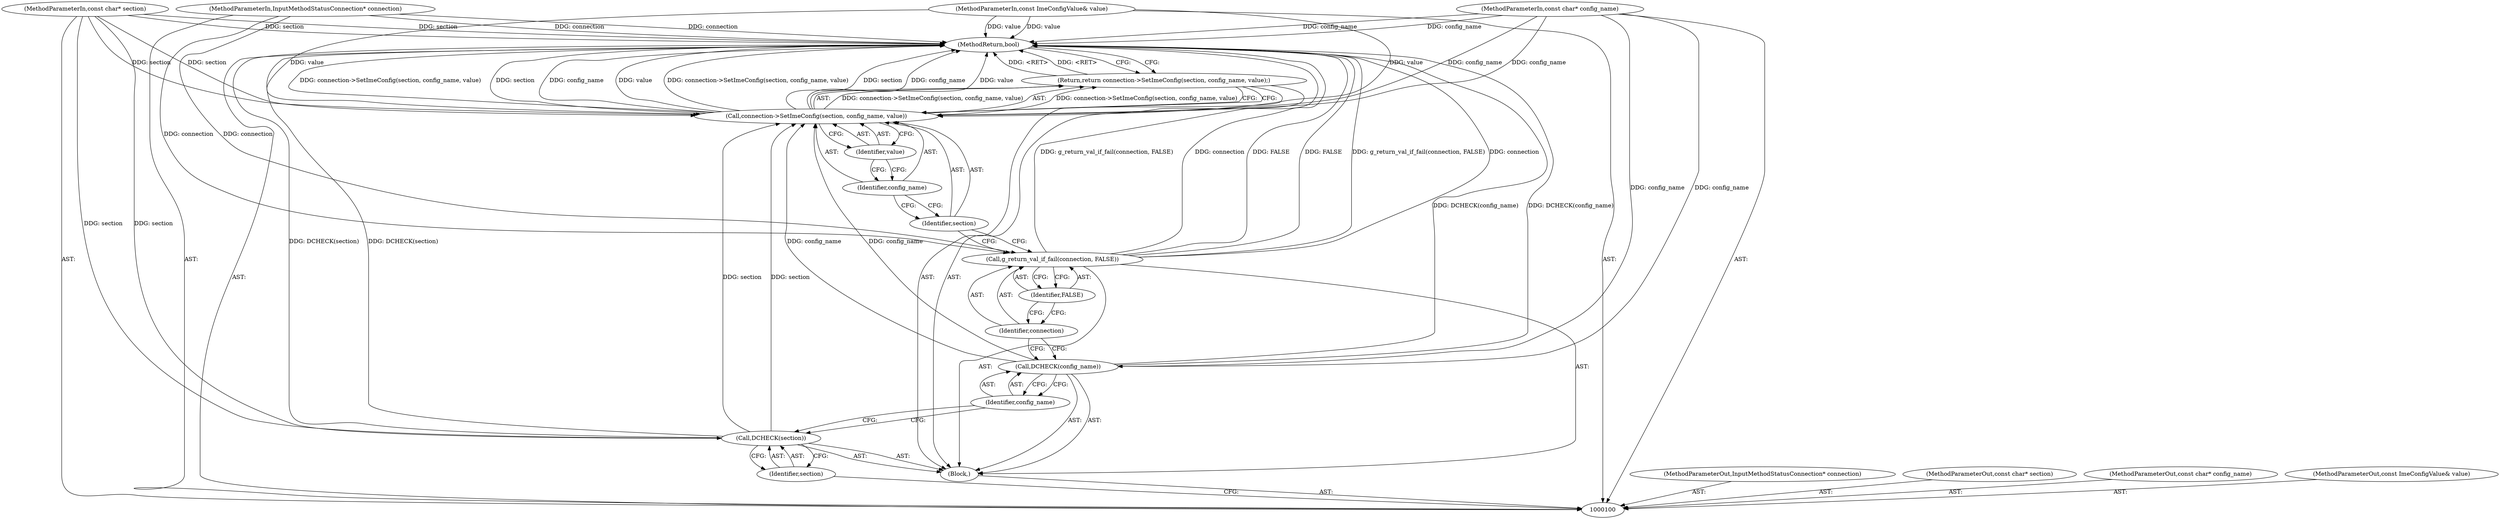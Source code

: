 digraph "1_Chrome_dc7b094a338c6c521f918f478e993f0f74bbea0d_50" {
"1000118" [label="(MethodReturn,bool)"];
"1000101" [label="(MethodParameterIn,InputMethodStatusConnection* connection)"];
"1000141" [label="(MethodParameterOut,InputMethodStatusConnection* connection)"];
"1000102" [label="(MethodParameterIn,const char* section)"];
"1000142" [label="(MethodParameterOut,const char* section)"];
"1000103" [label="(MethodParameterIn,const char* config_name)"];
"1000143" [label="(MethodParameterOut,const char* config_name)"];
"1000104" [label="(MethodParameterIn,const ImeConfigValue& value)"];
"1000144" [label="(MethodParameterOut,const ImeConfigValue& value)"];
"1000105" [label="(Block,)"];
"1000106" [label="(Call,DCHECK(section))"];
"1000107" [label="(Identifier,section)"];
"1000108" [label="(Call,DCHECK(config_name))"];
"1000109" [label="(Identifier,config_name)"];
"1000110" [label="(Call,g_return_val_if_fail(connection, FALSE))"];
"1000111" [label="(Identifier,connection)"];
"1000112" [label="(Identifier,FALSE)"];
"1000113" [label="(Return,return connection->SetImeConfig(section, config_name, value);)"];
"1000115" [label="(Identifier,section)"];
"1000116" [label="(Identifier,config_name)"];
"1000117" [label="(Identifier,value)"];
"1000114" [label="(Call,connection->SetImeConfig(section, config_name, value))"];
"1000118" -> "1000100"  [label="AST: "];
"1000118" -> "1000113"  [label="CFG: "];
"1000114" -> "1000118"  [label="DDG: value"];
"1000114" -> "1000118"  [label="DDG: connection->SetImeConfig(section, config_name, value)"];
"1000114" -> "1000118"  [label="DDG: section"];
"1000114" -> "1000118"  [label="DDG: config_name"];
"1000108" -> "1000118"  [label="DDG: DCHECK(config_name)"];
"1000104" -> "1000118"  [label="DDG: value"];
"1000103" -> "1000118"  [label="DDG: config_name"];
"1000106" -> "1000118"  [label="DDG: DCHECK(section)"];
"1000102" -> "1000118"  [label="DDG: section"];
"1000110" -> "1000118"  [label="DDG: FALSE"];
"1000110" -> "1000118"  [label="DDG: g_return_val_if_fail(connection, FALSE)"];
"1000110" -> "1000118"  [label="DDG: connection"];
"1000101" -> "1000118"  [label="DDG: connection"];
"1000113" -> "1000118"  [label="DDG: <RET>"];
"1000101" -> "1000100"  [label="AST: "];
"1000101" -> "1000118"  [label="DDG: connection"];
"1000101" -> "1000110"  [label="DDG: connection"];
"1000141" -> "1000100"  [label="AST: "];
"1000102" -> "1000100"  [label="AST: "];
"1000102" -> "1000118"  [label="DDG: section"];
"1000102" -> "1000106"  [label="DDG: section"];
"1000102" -> "1000114"  [label="DDG: section"];
"1000142" -> "1000100"  [label="AST: "];
"1000103" -> "1000100"  [label="AST: "];
"1000103" -> "1000118"  [label="DDG: config_name"];
"1000103" -> "1000108"  [label="DDG: config_name"];
"1000103" -> "1000114"  [label="DDG: config_name"];
"1000143" -> "1000100"  [label="AST: "];
"1000104" -> "1000100"  [label="AST: "];
"1000104" -> "1000118"  [label="DDG: value"];
"1000104" -> "1000114"  [label="DDG: value"];
"1000144" -> "1000100"  [label="AST: "];
"1000105" -> "1000100"  [label="AST: "];
"1000106" -> "1000105"  [label="AST: "];
"1000108" -> "1000105"  [label="AST: "];
"1000110" -> "1000105"  [label="AST: "];
"1000113" -> "1000105"  [label="AST: "];
"1000106" -> "1000105"  [label="AST: "];
"1000106" -> "1000107"  [label="CFG: "];
"1000107" -> "1000106"  [label="AST: "];
"1000109" -> "1000106"  [label="CFG: "];
"1000106" -> "1000118"  [label="DDG: DCHECK(section)"];
"1000102" -> "1000106"  [label="DDG: section"];
"1000106" -> "1000114"  [label="DDG: section"];
"1000107" -> "1000106"  [label="AST: "];
"1000107" -> "1000100"  [label="CFG: "];
"1000106" -> "1000107"  [label="CFG: "];
"1000108" -> "1000105"  [label="AST: "];
"1000108" -> "1000109"  [label="CFG: "];
"1000109" -> "1000108"  [label="AST: "];
"1000111" -> "1000108"  [label="CFG: "];
"1000108" -> "1000118"  [label="DDG: DCHECK(config_name)"];
"1000103" -> "1000108"  [label="DDG: config_name"];
"1000108" -> "1000114"  [label="DDG: config_name"];
"1000109" -> "1000108"  [label="AST: "];
"1000109" -> "1000106"  [label="CFG: "];
"1000108" -> "1000109"  [label="CFG: "];
"1000110" -> "1000105"  [label="AST: "];
"1000110" -> "1000112"  [label="CFG: "];
"1000111" -> "1000110"  [label="AST: "];
"1000112" -> "1000110"  [label="AST: "];
"1000115" -> "1000110"  [label="CFG: "];
"1000110" -> "1000118"  [label="DDG: FALSE"];
"1000110" -> "1000118"  [label="DDG: g_return_val_if_fail(connection, FALSE)"];
"1000110" -> "1000118"  [label="DDG: connection"];
"1000101" -> "1000110"  [label="DDG: connection"];
"1000111" -> "1000110"  [label="AST: "];
"1000111" -> "1000108"  [label="CFG: "];
"1000112" -> "1000111"  [label="CFG: "];
"1000112" -> "1000110"  [label="AST: "];
"1000112" -> "1000111"  [label="CFG: "];
"1000110" -> "1000112"  [label="CFG: "];
"1000113" -> "1000105"  [label="AST: "];
"1000113" -> "1000114"  [label="CFG: "];
"1000114" -> "1000113"  [label="AST: "];
"1000118" -> "1000113"  [label="CFG: "];
"1000113" -> "1000118"  [label="DDG: <RET>"];
"1000114" -> "1000113"  [label="DDG: connection->SetImeConfig(section, config_name, value)"];
"1000115" -> "1000114"  [label="AST: "];
"1000115" -> "1000110"  [label="CFG: "];
"1000116" -> "1000115"  [label="CFG: "];
"1000116" -> "1000114"  [label="AST: "];
"1000116" -> "1000115"  [label="CFG: "];
"1000117" -> "1000116"  [label="CFG: "];
"1000117" -> "1000114"  [label="AST: "];
"1000117" -> "1000116"  [label="CFG: "];
"1000114" -> "1000117"  [label="CFG: "];
"1000114" -> "1000113"  [label="AST: "];
"1000114" -> "1000117"  [label="CFG: "];
"1000115" -> "1000114"  [label="AST: "];
"1000116" -> "1000114"  [label="AST: "];
"1000117" -> "1000114"  [label="AST: "];
"1000113" -> "1000114"  [label="CFG: "];
"1000114" -> "1000118"  [label="DDG: value"];
"1000114" -> "1000118"  [label="DDG: connection->SetImeConfig(section, config_name, value)"];
"1000114" -> "1000118"  [label="DDG: section"];
"1000114" -> "1000118"  [label="DDG: config_name"];
"1000114" -> "1000113"  [label="DDG: connection->SetImeConfig(section, config_name, value)"];
"1000106" -> "1000114"  [label="DDG: section"];
"1000102" -> "1000114"  [label="DDG: section"];
"1000108" -> "1000114"  [label="DDG: config_name"];
"1000103" -> "1000114"  [label="DDG: config_name"];
"1000104" -> "1000114"  [label="DDG: value"];
}
